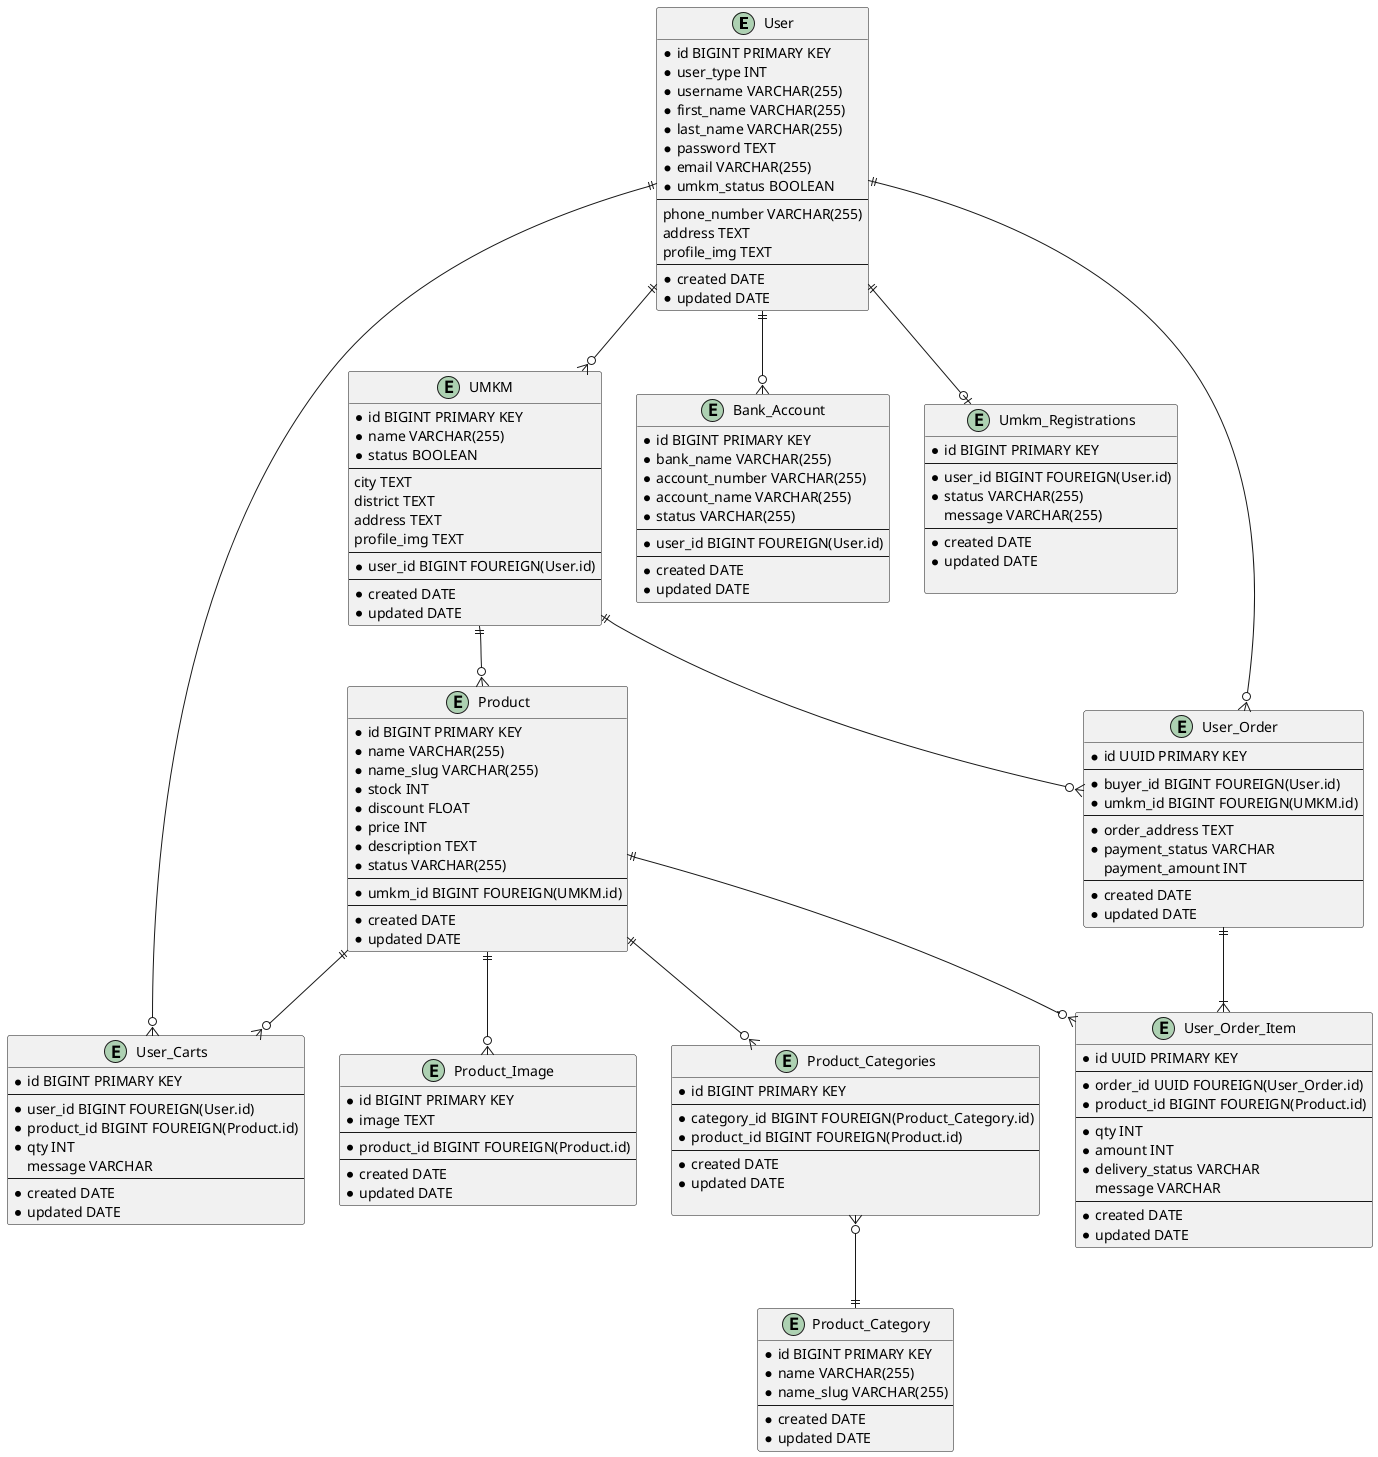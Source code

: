 @startuml

entity User {
    * id BIGINT PRIMARY KEY
    * user_type INT
    * username VARCHAR(255)
    * first_name VARCHAR(255)
    * last_name VARCHAR(255)
    * password TEXT
    * email VARCHAR(255)
    * umkm_status BOOLEAN
    --
    phone_number VARCHAR(255)
    address TEXT
    profile_img TEXT
    --
    * created DATE
    * updated DATE
}

entity User_Carts {
    * id BIGINT PRIMARY KEY
    --
    * user_id BIGINT FOUREIGN(User.id)
    * product_id BIGINT FOUREIGN(Product.id)
    * qty INT
    message VARCHAR
    --
    * created DATE
    * updated DATE
}

entity UMKM {
    * id BIGINT PRIMARY KEY
    * name VARCHAR(255)
    * status BOOLEAN
    --
    city TEXT
    district TEXT
    address TEXT
    profile_img TEXT
    --
    * user_id BIGINT FOUREIGN(User.id)
    --
    * created DATE
    * updated DATE
}

entity Bank_Account {
    * id BIGINT PRIMARY KEY
    * bank_name VARCHAR(255)
    * account_number VARCHAR(255)
    * account_name VARCHAR(255)
    * status VARCHAR(255)
    ' request
    ' acc
    ' revoked
    ' rejected
    --
    * user_id BIGINT FOUREIGN(User.id)
    --
    * created DATE
    * updated DATE
}

entity Product {
    * id BIGINT PRIMARY KEY
    * name VARCHAR(255)
    * name_slug VARCHAR(255)
    * stock INT
    * discount FLOAT
    * price INT
    * description TEXT
    * status VARCHAR(255)
    ' active
    ' disabled
    ' revoked
    --
    * umkm_id BIGINT FOUREIGN(UMKM.id)
    --
    * created DATE
    * updated DATE
}

entity Product_Image {
    * id BIGINT PRIMARY KEY
    * image TEXT
    --
    * product_id BIGINT FOUREIGN(Product.id)
    --
    * created DATE
    * updated DATE
}

entity Product_Category {
    * id BIGINT PRIMARY KEY
    * name VARCHAR(255)
    * name_slug VARCHAR(255)
    --
    * created DATE
    * updated DATE
}

entity Product_Categories {
    * id BIGINT PRIMARY KEY
    --
    * category_id BIGINT FOUREIGN(Product_Category.id)
    * product_id BIGINT FOUREIGN(Product.id)
    --
    * created DATE
    * updated DATE

}

entity Umkm_Registrations {
    * id BIGINT PRIMARY KEY
    --
    * user_id BIGINT FOUREIGN(User.id)
    * status VARCHAR(255) 
    ' request
    ' acc
    ' rejected
    ' revoked
    message VARCHAR(255)
    --
    * created DATE
    * updated DATE

}

entity User_Order {
    * id UUID PRIMARY KEY
    --
    * buyer_id BIGINT FOUREIGN(User.id)
    * umkm_id BIGINT FOUREIGN(UMKM.id)
    --
    * order_address TEXT
    * payment_status VARCHAR
    ' pending
    ' ...
    payment_amount INT
    --
    * created DATE
    * updated DATE
}

entity User_Order_Item {
    * id UUID PRIMARY KEY
    --
    * order_id UUID FOUREIGN(User_Order.id)
    * product_id BIGINT FOUREIGN(Product.id)
    --
    * qty INT
    * amount INT
    * delivery_status VARCHAR
    ' pending
    ' onsite
    ' return
    message VARCHAR
    --
    * created DATE
    * updated DATE
}

' Relation
User ||--o{ UMKM
User ||--o{ Bank_Account
User ||--o{ User_Carts
User ||--o| Umkm_Registrations
User ||--o{ User_Order

UMKM ||--o{ Product
UMKM ||--o{ User_Order
Product ||--o{ User_Order_Item

Product ||--o{ Product_Image
Product ||--o{ Product_Categories

Product_Categories }o--|| Product_Category

Product ||--o{ User_Carts

User_Order ||--|{ User_Order_Item

@enduml